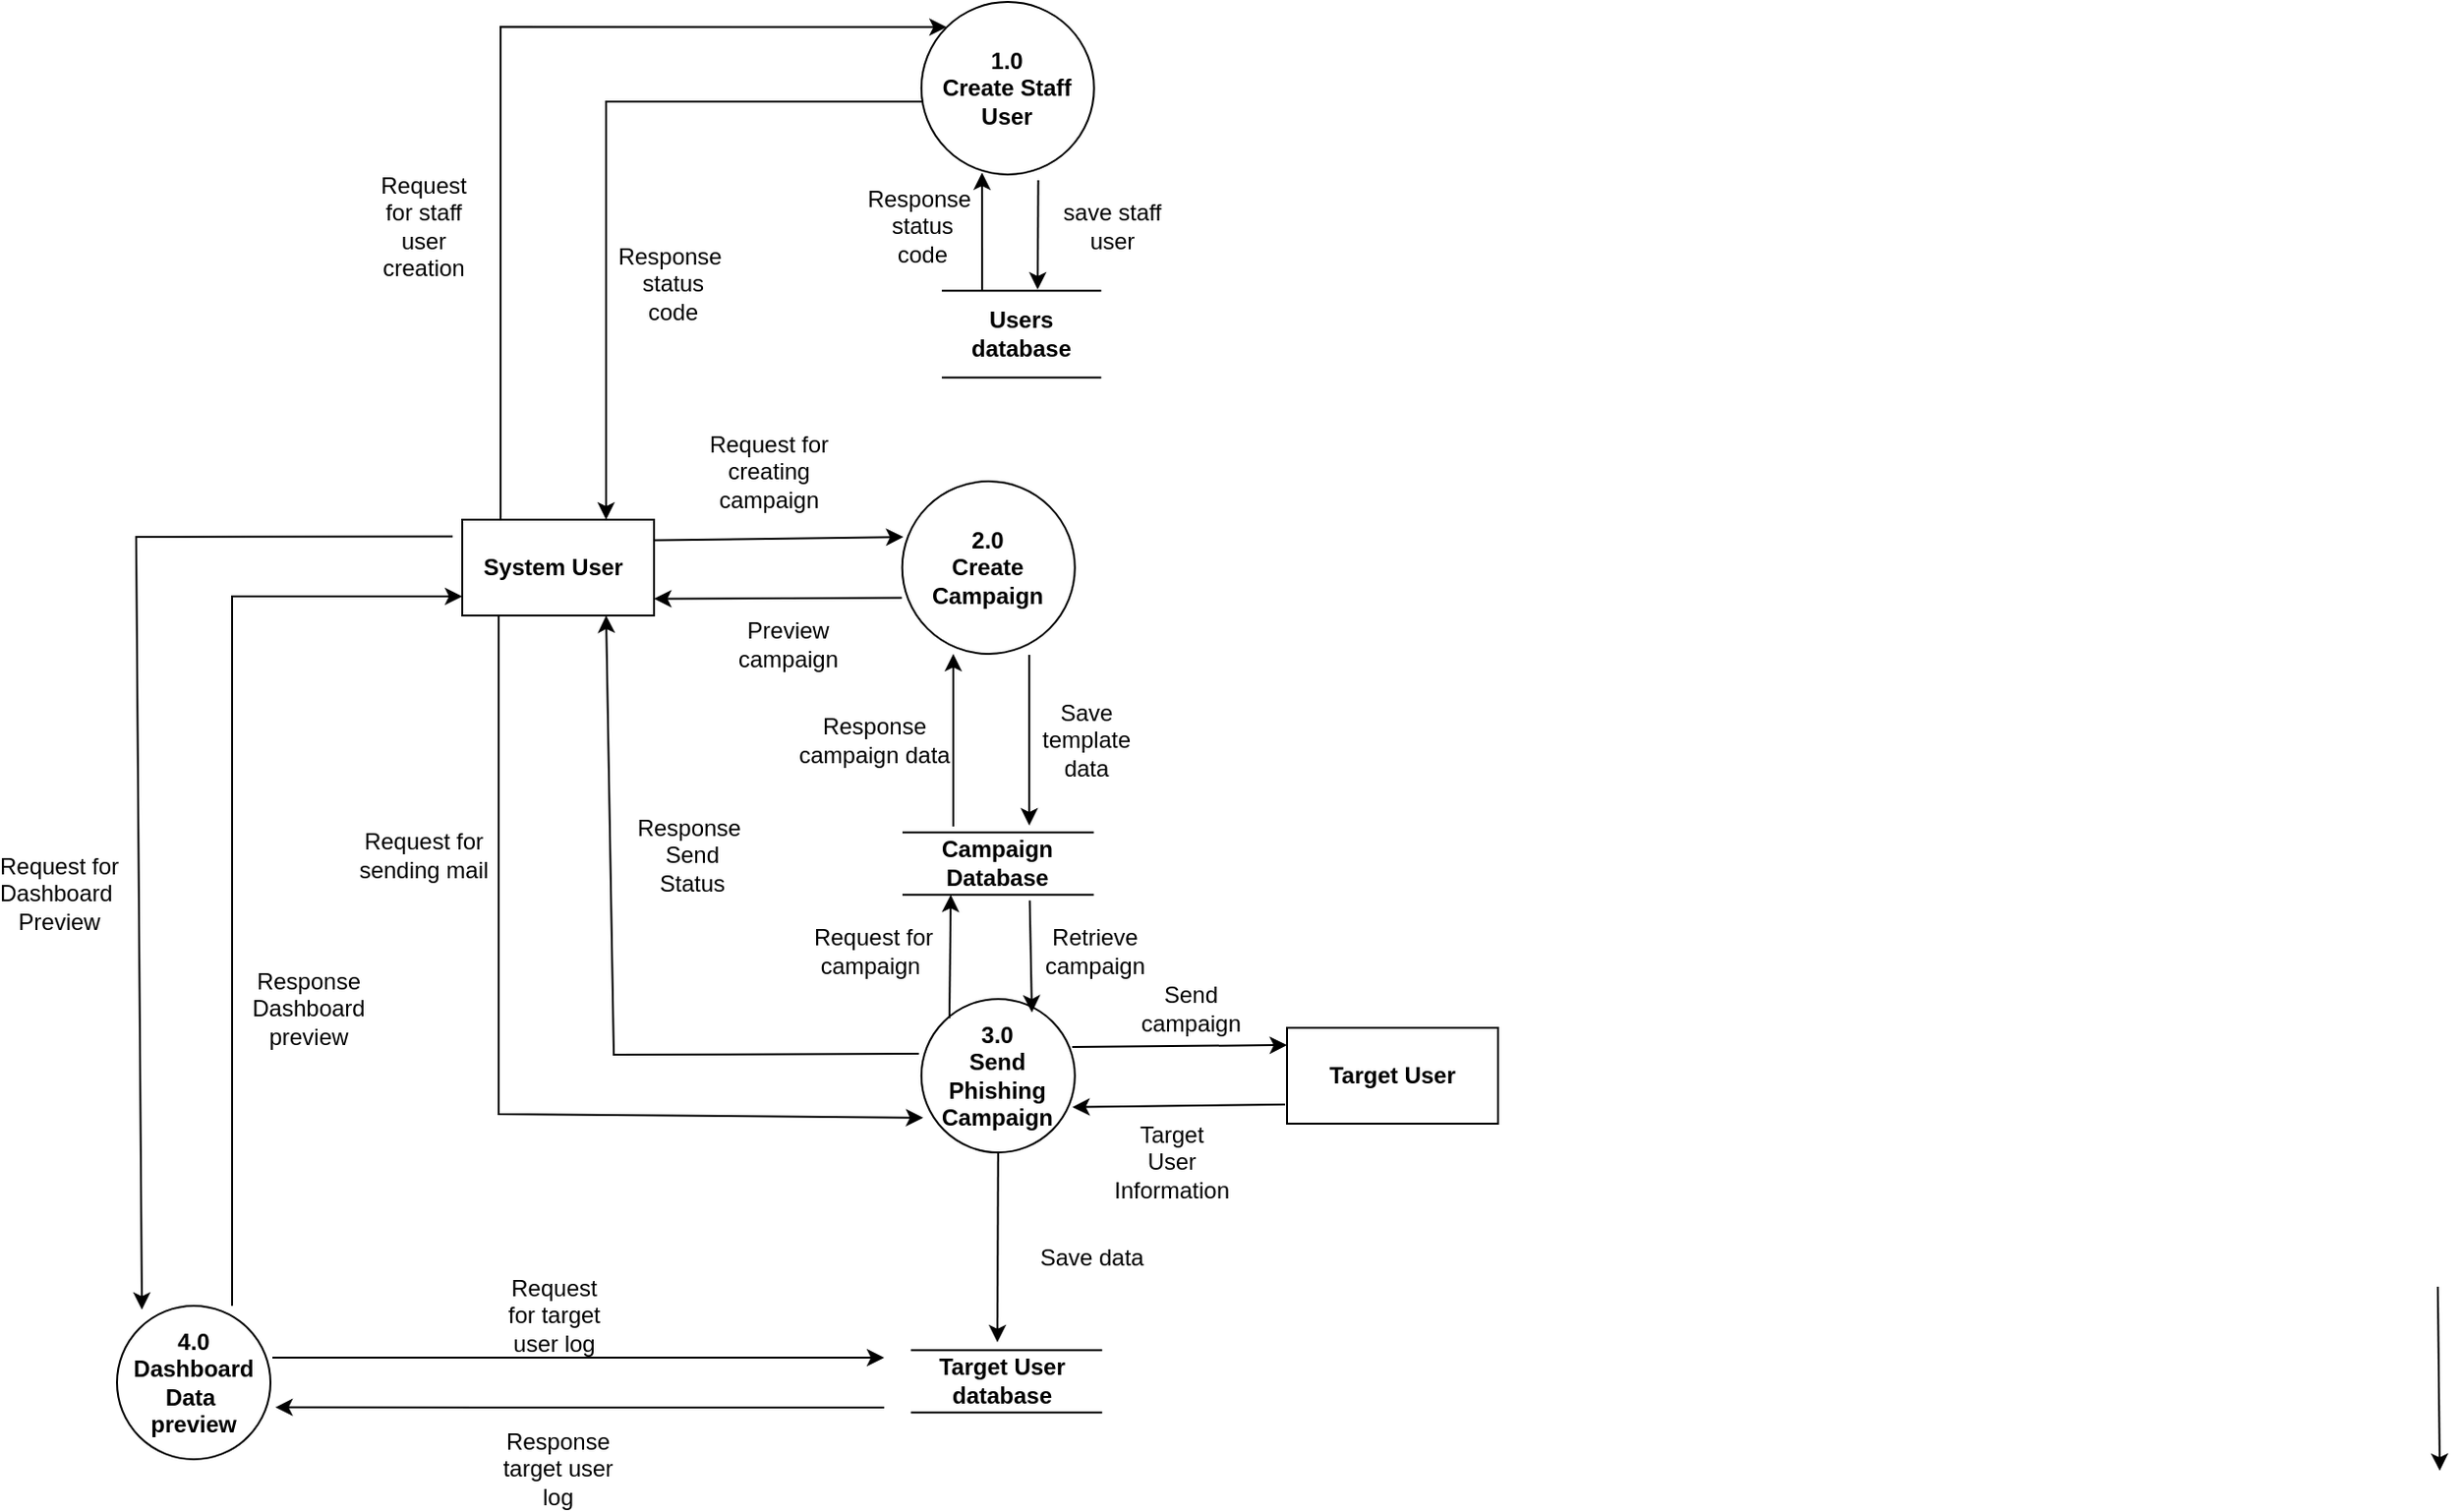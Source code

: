 <mxfile version="15.5.6" type="github">
  <diagram id="hylY_uPxdQpW8fuP7KE9" name="Page-1">
    <mxGraphModel dx="1019" dy="524" grid="1" gridSize="10" guides="1" tooltips="1" connect="1" arrows="1" fold="1" page="1" pageScale="1" pageWidth="850" pageHeight="1100" math="0" shadow="0">
      <root>
        <mxCell id="0" />
        <mxCell id="1" parent="0" />
        <mxCell id="ZZFL385WuHnoUpsG8bzU-66" value="" style="group" vertex="1" connectable="0" parent="1">
          <mxGeometry x="220" y="120" width="1091" height="780" as="geometry" />
        </mxCell>
        <mxCell id="ZZFL385WuHnoUpsG8bzU-1" value="" style="rounded=0;whiteSpace=wrap;html=1;" vertex="1" parent="ZZFL385WuHnoUpsG8bzU-66">
          <mxGeometry x="60" y="270" width="100" height="50" as="geometry" />
        </mxCell>
        <mxCell id="ZZFL385WuHnoUpsG8bzU-2" value="" style="ellipse;whiteSpace=wrap;html=1;aspect=fixed;" vertex="1" parent="ZZFL385WuHnoUpsG8bzU-66">
          <mxGeometry x="289.38" y="250" width="90" height="90" as="geometry" />
        </mxCell>
        <mxCell id="ZZFL385WuHnoUpsG8bzU-5" value="" style="shape=partialRectangle;whiteSpace=wrap;html=1;top=0;bottom=0;fillColor=none;rotation=90;" vertex="1" parent="ZZFL385WuHnoUpsG8bzU-66">
          <mxGeometry x="323.13" y="400" width="32.5" height="98.75" as="geometry" />
        </mxCell>
        <mxCell id="ZZFL385WuHnoUpsG8bzU-6" value="&lt;b&gt;Campaign Database&lt;/b&gt;" style="text;html=1;strokeColor=none;fillColor=none;align=center;verticalAlign=middle;whiteSpace=wrap;rounded=0;" vertex="1" parent="ZZFL385WuHnoUpsG8bzU-66">
          <mxGeometry x="309.38" y="434.38" width="60" height="30" as="geometry" />
        </mxCell>
        <mxCell id="ZZFL385WuHnoUpsG8bzU-7" value="&lt;b&gt;System User&lt;/b&gt;" style="text;html=1;strokeColor=none;fillColor=none;align=center;verticalAlign=middle;whiteSpace=wrap;rounded=0;" vertex="1" parent="ZZFL385WuHnoUpsG8bzU-66">
          <mxGeometry x="55" y="278.75" width="105" height="32.5" as="geometry" />
        </mxCell>
        <mxCell id="ZZFL385WuHnoUpsG8bzU-8" value="&lt;b&gt;2.0&lt;br&gt;&amp;nbsp;Create&amp;nbsp;&lt;br&gt;Campaign&lt;br&gt;&lt;/b&gt;" style="text;html=1;strokeColor=none;fillColor=none;align=center;verticalAlign=middle;whiteSpace=wrap;rounded=0;" vertex="1" parent="ZZFL385WuHnoUpsG8bzU-66">
          <mxGeometry x="299.38" y="275" width="70" height="40" as="geometry" />
        </mxCell>
        <mxCell id="ZZFL385WuHnoUpsG8bzU-16" value="" style="endArrow=classic;html=1;rounded=0;exitX=1;exitY=0;exitDx=0;exitDy=0;" edge="1" parent="ZZFL385WuHnoUpsG8bzU-66">
          <mxGeometry width="50" height="50" relative="1" as="geometry">
            <mxPoint x="160" y="280.75" as="sourcePoint" />
            <mxPoint x="290" y="279" as="targetPoint" />
          </mxGeometry>
        </mxCell>
        <mxCell id="ZZFL385WuHnoUpsG8bzU-17" value="" style="endArrow=classic;html=1;rounded=0;entryX=1;entryY=1;entryDx=0;entryDy=0;exitX=-0.002;exitY=0.675;exitDx=0;exitDy=0;exitPerimeter=0;" edge="1" parent="ZZFL385WuHnoUpsG8bzU-66" source="ZZFL385WuHnoUpsG8bzU-2" target="ZZFL385WuHnoUpsG8bzU-7">
          <mxGeometry width="50" height="50" relative="1" as="geometry">
            <mxPoint x="280" y="311" as="sourcePoint" />
            <mxPoint x="180" y="310" as="targetPoint" />
          </mxGeometry>
        </mxCell>
        <mxCell id="ZZFL385WuHnoUpsG8bzU-18" value="" style="endArrow=classic;html=1;rounded=0;" edge="1" parent="ZZFL385WuHnoUpsG8bzU-66">
          <mxGeometry width="50" height="50" relative="1" as="geometry">
            <mxPoint x="1090" y="670" as="sourcePoint" />
            <mxPoint x="1091" y="766" as="targetPoint" />
          </mxGeometry>
        </mxCell>
        <mxCell id="ZZFL385WuHnoUpsG8bzU-19" value="" style="endArrow=classic;html=1;rounded=0;" edge="1" parent="ZZFL385WuHnoUpsG8bzU-66">
          <mxGeometry width="50" height="50" relative="1" as="geometry">
            <mxPoint x="316" y="430" as="sourcePoint" />
            <mxPoint x="316" y="340" as="targetPoint" />
          </mxGeometry>
        </mxCell>
        <mxCell id="ZZFL385WuHnoUpsG8bzU-20" value="Request for creating campaign" style="text;html=1;strokeColor=none;fillColor=none;align=center;verticalAlign=middle;whiteSpace=wrap;rounded=0;" vertex="1" parent="ZZFL385WuHnoUpsG8bzU-66">
          <mxGeometry x="170" y="230" width="100" height="30" as="geometry" />
        </mxCell>
        <mxCell id="ZZFL385WuHnoUpsG8bzU-21" value="Preview campaign" style="text;html=1;strokeColor=none;fillColor=none;align=center;verticalAlign=middle;whiteSpace=wrap;rounded=0;" vertex="1" parent="ZZFL385WuHnoUpsG8bzU-66">
          <mxGeometry x="200" y="320" width="60" height="30" as="geometry" />
        </mxCell>
        <mxCell id="ZZFL385WuHnoUpsG8bzU-22" value="Save template data" style="text;html=1;strokeColor=none;fillColor=none;align=center;verticalAlign=middle;whiteSpace=wrap;rounded=0;" vertex="1" parent="ZZFL385WuHnoUpsG8bzU-66">
          <mxGeometry x="355" y="370" width="61" height="30" as="geometry" />
        </mxCell>
        <mxCell id="ZZFL385WuHnoUpsG8bzU-23" value="Response campaign data" style="text;html=1;strokeColor=none;fillColor=none;align=center;verticalAlign=middle;whiteSpace=wrap;rounded=0;" vertex="1" parent="ZZFL385WuHnoUpsG8bzU-66">
          <mxGeometry x="230" y="370" width="90" height="30" as="geometry" />
        </mxCell>
        <mxCell id="ZZFL385WuHnoUpsG8bzU-24" value="" style="endArrow=classic;html=1;rounded=0;" edge="1" parent="ZZFL385WuHnoUpsG8bzU-66">
          <mxGeometry width="50" height="50" relative="1" as="geometry">
            <mxPoint x="355.63" y="340.5" as="sourcePoint" />
            <mxPoint x="355.63" y="429.5" as="targetPoint" />
          </mxGeometry>
        </mxCell>
        <mxCell id="ZZFL385WuHnoUpsG8bzU-26" value="&lt;b&gt;3.0&lt;br&gt;Send Phishing Campaign&lt;/b&gt;" style="ellipse;whiteSpace=wrap;html=1;aspect=fixed;" vertex="1" parent="ZZFL385WuHnoUpsG8bzU-66">
          <mxGeometry x="299.38" y="520" width="80" height="80" as="geometry" />
        </mxCell>
        <mxCell id="ZZFL385WuHnoUpsG8bzU-28" value="" style="endArrow=classic;html=1;rounded=0;entryX=1;entryY=0.75;entryDx=0;entryDy=0;" edge="1" parent="ZZFL385WuHnoUpsG8bzU-66" target="ZZFL385WuHnoUpsG8bzU-5">
          <mxGeometry width="50" height="50" relative="1" as="geometry">
            <mxPoint x="314" y="530" as="sourcePoint" />
            <mxPoint x="364" y="534" as="targetPoint" />
          </mxGeometry>
        </mxCell>
        <mxCell id="ZZFL385WuHnoUpsG8bzU-29" value="" style="endArrow=classic;html=1;rounded=0;exitX=1.091;exitY=0.333;exitDx=0;exitDy=0;exitPerimeter=0;" edge="1" parent="ZZFL385WuHnoUpsG8bzU-66" source="ZZFL385WuHnoUpsG8bzU-5">
          <mxGeometry width="50" height="50" relative="1" as="geometry">
            <mxPoint x="360" y="530" as="sourcePoint" />
            <mxPoint x="357" y="527" as="targetPoint" />
          </mxGeometry>
        </mxCell>
        <mxCell id="ZZFL385WuHnoUpsG8bzU-30" value="Retrieve campaign" style="text;html=1;strokeColor=none;fillColor=none;align=center;verticalAlign=middle;whiteSpace=wrap;rounded=0;" vertex="1" parent="ZZFL385WuHnoUpsG8bzU-66">
          <mxGeometry x="360" y="480" width="60" height="30" as="geometry" />
        </mxCell>
        <mxCell id="ZZFL385WuHnoUpsG8bzU-31" value="Request for campaign&amp;nbsp;" style="text;html=1;strokeColor=none;fillColor=none;align=center;verticalAlign=middle;whiteSpace=wrap;rounded=0;" vertex="1" parent="ZZFL385WuHnoUpsG8bzU-66">
          <mxGeometry x="240" y="480" width="69" height="30" as="geometry" />
        </mxCell>
        <mxCell id="ZZFL385WuHnoUpsG8bzU-33" value="&lt;b&gt;Target User&lt;/b&gt;" style="rounded=0;whiteSpace=wrap;html=1;" vertex="1" parent="ZZFL385WuHnoUpsG8bzU-66">
          <mxGeometry x="490" y="535" width="110" height="50" as="geometry" />
        </mxCell>
        <mxCell id="ZZFL385WuHnoUpsG8bzU-34" value="" style="endArrow=classic;html=1;rounded=0;" edge="1" parent="ZZFL385WuHnoUpsG8bzU-66">
          <mxGeometry width="50" height="50" relative="1" as="geometry">
            <mxPoint x="378" y="545" as="sourcePoint" />
            <mxPoint x="490" y="544" as="targetPoint" />
          </mxGeometry>
        </mxCell>
        <mxCell id="ZZFL385WuHnoUpsG8bzU-35" value="" style="endArrow=classic;html=1;rounded=0;entryX=0.984;entryY=0.704;entryDx=0;entryDy=0;entryPerimeter=0;" edge="1" parent="ZZFL385WuHnoUpsG8bzU-66" target="ZZFL385WuHnoUpsG8bzU-26">
          <mxGeometry width="50" height="50" relative="1" as="geometry">
            <mxPoint x="489" y="575" as="sourcePoint" />
            <mxPoint x="480" y="590" as="targetPoint" />
          </mxGeometry>
        </mxCell>
        <mxCell id="ZZFL385WuHnoUpsG8bzU-37" value="Target User Information" style="text;html=1;strokeColor=none;fillColor=none;align=center;verticalAlign=middle;whiteSpace=wrap;rounded=0;" vertex="1" parent="ZZFL385WuHnoUpsG8bzU-66">
          <mxGeometry x="400" y="590" width="60" height="30" as="geometry" />
        </mxCell>
        <mxCell id="ZZFL385WuHnoUpsG8bzU-38" value="Send campaign" style="text;html=1;strokeColor=none;fillColor=none;align=center;verticalAlign=middle;whiteSpace=wrap;rounded=0;" vertex="1" parent="ZZFL385WuHnoUpsG8bzU-66">
          <mxGeometry x="410" y="510" width="60" height="30" as="geometry" />
        </mxCell>
        <mxCell id="ZZFL385WuHnoUpsG8bzU-39" value="" style="endArrow=classic;html=1;rounded=0;entryX=0.75;entryY=1;entryDx=0;entryDy=0;exitX=-0.016;exitY=0.357;exitDx=0;exitDy=0;exitPerimeter=0;" edge="1" parent="ZZFL385WuHnoUpsG8bzU-66" source="ZZFL385WuHnoUpsG8bzU-26" target="ZZFL385WuHnoUpsG8bzU-1">
          <mxGeometry width="50" height="50" relative="1" as="geometry">
            <mxPoint x="210" y="580" as="sourcePoint" />
            <mxPoint x="210" y="450" as="targetPoint" />
            <Array as="points">
              <mxPoint x="139" y="549" />
            </Array>
          </mxGeometry>
        </mxCell>
        <mxCell id="ZZFL385WuHnoUpsG8bzU-40" value="" style="endArrow=classic;html=1;rounded=0;entryX=0.012;entryY=0.774;entryDx=0;entryDy=0;entryPerimeter=0;" edge="1" parent="ZZFL385WuHnoUpsG8bzU-66" target="ZZFL385WuHnoUpsG8bzU-26">
          <mxGeometry width="50" height="50" relative="1" as="geometry">
            <mxPoint x="79" y="320" as="sourcePoint" />
            <mxPoint x="580" y="480" as="targetPoint" />
            <Array as="points">
              <mxPoint x="79" y="580" />
            </Array>
          </mxGeometry>
        </mxCell>
        <mxCell id="ZZFL385WuHnoUpsG8bzU-41" value="Request for sending mail" style="text;html=1;strokeColor=none;fillColor=none;align=center;verticalAlign=middle;whiteSpace=wrap;rounded=0;" vertex="1" parent="ZZFL385WuHnoUpsG8bzU-66">
          <mxGeometry y="430" width="80" height="30" as="geometry" />
        </mxCell>
        <mxCell id="ZZFL385WuHnoUpsG8bzU-42" value="Response&amp;nbsp;&lt;br&gt;Send Status" style="text;html=1;strokeColor=none;fillColor=none;align=center;verticalAlign=middle;whiteSpace=wrap;rounded=0;" vertex="1" parent="ZZFL385WuHnoUpsG8bzU-66">
          <mxGeometry x="150" y="430" width="60" height="30" as="geometry" />
        </mxCell>
        <mxCell id="ZZFL385WuHnoUpsG8bzU-43" value="" style="shape=partialRectangle;whiteSpace=wrap;html=1;top=0;bottom=0;fillColor=none;rotation=90;" vertex="1" parent="ZZFL385WuHnoUpsG8bzU-66">
          <mxGeometry x="327.5" y="670" width="32.5" height="98.75" as="geometry" />
        </mxCell>
        <mxCell id="ZZFL385WuHnoUpsG8bzU-45" value="&lt;span&gt;&lt;b&gt;Target User database&lt;/b&gt;&lt;/span&gt;" style="text;html=1;strokeColor=none;fillColor=none;align=center;verticalAlign=middle;whiteSpace=wrap;rounded=0;" vertex="1" parent="ZZFL385WuHnoUpsG8bzU-66">
          <mxGeometry x="298" y="704.38" width="87" height="30" as="geometry" />
        </mxCell>
        <mxCell id="ZZFL385WuHnoUpsG8bzU-46" value="" style="endArrow=classic;html=1;rounded=0;exitX=0.5;exitY=1;exitDx=0;exitDy=0;" edge="1" parent="ZZFL385WuHnoUpsG8bzU-66" source="ZZFL385WuHnoUpsG8bzU-26">
          <mxGeometry width="50" height="50" relative="1" as="geometry">
            <mxPoint x="360" y="660" as="sourcePoint" />
            <mxPoint x="339" y="699" as="targetPoint" />
          </mxGeometry>
        </mxCell>
        <mxCell id="ZZFL385WuHnoUpsG8bzU-49" value="Save data&amp;nbsp;" style="text;html=1;strokeColor=none;fillColor=none;align=center;verticalAlign=middle;whiteSpace=wrap;rounded=0;" vertex="1" parent="ZZFL385WuHnoUpsG8bzU-66">
          <mxGeometry x="360" y="640" width="60" height="30" as="geometry" />
        </mxCell>
        <mxCell id="ZZFL385WuHnoUpsG8bzU-51" value="&lt;b&gt;1.0&lt;br&gt;Create Staff User&lt;/b&gt;" style="ellipse;whiteSpace=wrap;html=1;aspect=fixed;" vertex="1" parent="ZZFL385WuHnoUpsG8bzU-66">
          <mxGeometry x="299.38" width="90" height="90" as="geometry" />
        </mxCell>
        <mxCell id="ZZFL385WuHnoUpsG8bzU-52" value="" style="shape=partialRectangle;whiteSpace=wrap;html=1;top=0;bottom=0;fillColor=none;rotation=90;" vertex="1" parent="ZZFL385WuHnoUpsG8bzU-66">
          <mxGeometry x="328.95" y="132.22" width="45.31" height="82.11" as="geometry" />
        </mxCell>
        <mxCell id="ZZFL385WuHnoUpsG8bzU-53" value="&lt;b&gt;Users database&lt;/b&gt;" style="text;html=1;strokeColor=none;fillColor=none;align=center;verticalAlign=middle;whiteSpace=wrap;rounded=0;" vertex="1" parent="ZZFL385WuHnoUpsG8bzU-66">
          <mxGeometry x="320" y="158.27" width="63.13" height="30" as="geometry" />
        </mxCell>
        <mxCell id="ZZFL385WuHnoUpsG8bzU-55" value="" style="endArrow=classic;html=1;rounded=0;entryX=0;entryY=0;entryDx=0;entryDy=0;" edge="1" parent="ZZFL385WuHnoUpsG8bzU-66" target="ZZFL385WuHnoUpsG8bzU-51">
          <mxGeometry width="50" height="50" relative="1" as="geometry">
            <mxPoint x="80" y="270" as="sourcePoint" />
            <mxPoint x="303" y="60" as="targetPoint" />
            <Array as="points">
              <mxPoint x="80" y="13" />
            </Array>
          </mxGeometry>
        </mxCell>
        <mxCell id="ZZFL385WuHnoUpsG8bzU-57" value="" style="endArrow=classic;html=1;rounded=0;entryX=0.75;entryY=0;entryDx=0;entryDy=0;" edge="1" parent="ZZFL385WuHnoUpsG8bzU-66" target="ZZFL385WuHnoUpsG8bzU-1">
          <mxGeometry width="50" height="50" relative="1" as="geometry">
            <mxPoint x="300" y="52" as="sourcePoint" />
            <mxPoint x="250" y="50" as="targetPoint" />
            <Array as="points">
              <mxPoint x="135" y="52" />
            </Array>
          </mxGeometry>
        </mxCell>
        <mxCell id="ZZFL385WuHnoUpsG8bzU-59" value="" style="endArrow=classic;html=1;rounded=0;exitX=0.677;exitY=1.033;exitDx=0;exitDy=0;exitPerimeter=0;" edge="1" parent="ZZFL385WuHnoUpsG8bzU-66" source="ZZFL385WuHnoUpsG8bzU-51">
          <mxGeometry width="50" height="50" relative="1" as="geometry">
            <mxPoint x="450" y="100" as="sourcePoint" />
            <mxPoint x="360" y="150" as="targetPoint" />
          </mxGeometry>
        </mxCell>
        <mxCell id="ZZFL385WuHnoUpsG8bzU-60" value="" style="endArrow=classic;html=1;rounded=0;exitX=0;exitY=0.75;exitDx=0;exitDy=0;" edge="1" parent="ZZFL385WuHnoUpsG8bzU-66" source="ZZFL385WuHnoUpsG8bzU-52">
          <mxGeometry width="50" height="50" relative="1" as="geometry">
            <mxPoint x="370.31" y="102.97" as="sourcePoint" />
            <mxPoint x="331" y="89" as="targetPoint" />
          </mxGeometry>
        </mxCell>
        <mxCell id="ZZFL385WuHnoUpsG8bzU-61" value="save staff user" style="text;html=1;strokeColor=none;fillColor=none;align=center;verticalAlign=middle;whiteSpace=wrap;rounded=0;" vertex="1" parent="ZZFL385WuHnoUpsG8bzU-66">
          <mxGeometry x="369" y="102" width="60" height="30" as="geometry" />
        </mxCell>
        <mxCell id="ZZFL385WuHnoUpsG8bzU-62" value="Response&amp;nbsp;&lt;br&gt;status code" style="text;html=1;strokeColor=none;fillColor=none;align=center;verticalAlign=middle;whiteSpace=wrap;rounded=0;" vertex="1" parent="ZZFL385WuHnoUpsG8bzU-66">
          <mxGeometry x="270" y="102" width="60" height="30" as="geometry" />
        </mxCell>
        <mxCell id="ZZFL385WuHnoUpsG8bzU-63" value="&lt;span&gt;Response&amp;nbsp;&lt;/span&gt;&lt;br&gt;&lt;span&gt;status code&lt;/span&gt;" style="text;html=1;strokeColor=none;fillColor=none;align=center;verticalAlign=middle;whiteSpace=wrap;rounded=0;" vertex="1" parent="ZZFL385WuHnoUpsG8bzU-66">
          <mxGeometry x="140" y="132" width="60" height="30" as="geometry" />
        </mxCell>
        <mxCell id="ZZFL385WuHnoUpsG8bzU-64" value="Request for staff user creation" style="text;html=1;strokeColor=none;fillColor=none;align=center;verticalAlign=middle;whiteSpace=wrap;rounded=0;" vertex="1" parent="ZZFL385WuHnoUpsG8bzU-66">
          <mxGeometry x="10" y="102" width="60" height="30" as="geometry" />
        </mxCell>
        <mxCell id="ZZFL385WuHnoUpsG8bzU-73" value="" style="endArrow=classic;html=1;rounded=0;" edge="1" parent="ZZFL385WuHnoUpsG8bzU-66">
          <mxGeometry width="50" height="50" relative="1" as="geometry">
            <mxPoint x="-39" y="707" as="sourcePoint" />
            <mxPoint x="280" y="707" as="targetPoint" />
          </mxGeometry>
        </mxCell>
        <mxCell id="ZZFL385WuHnoUpsG8bzU-75" value="Request for target user log" style="text;html=1;strokeColor=none;fillColor=none;align=center;verticalAlign=middle;whiteSpace=wrap;rounded=0;" vertex="1" parent="ZZFL385WuHnoUpsG8bzU-66">
          <mxGeometry x="78" y="670" width="60" height="30" as="geometry" />
        </mxCell>
        <mxCell id="ZZFL385WuHnoUpsG8bzU-76" value="Response target user log" style="text;html=1;strokeColor=none;fillColor=none;align=center;verticalAlign=middle;whiteSpace=wrap;rounded=0;" vertex="1" parent="ZZFL385WuHnoUpsG8bzU-66">
          <mxGeometry x="80" y="750" width="60" height="30" as="geometry" />
        </mxCell>
        <mxCell id="ZZFL385WuHnoUpsG8bzU-68" value="&lt;b&gt;4.0&lt;br&gt;Dashboard Data&amp;nbsp;&lt;br&gt;preview&lt;/b&gt;" style="ellipse;whiteSpace=wrap;html=1;aspect=fixed;" vertex="1" parent="1">
          <mxGeometry x="100" y="800" width="80" height="80" as="geometry" />
        </mxCell>
        <mxCell id="ZZFL385WuHnoUpsG8bzU-69" value="" style="endArrow=classic;html=1;rounded=0;" edge="1" parent="1">
          <mxGeometry width="50" height="50" relative="1" as="geometry">
            <mxPoint x="160" y="800" as="sourcePoint" />
            <mxPoint x="280" y="430" as="targetPoint" />
            <Array as="points">
              <mxPoint x="160" y="430" />
            </Array>
          </mxGeometry>
        </mxCell>
        <mxCell id="ZZFL385WuHnoUpsG8bzU-70" value="" style="endArrow=classic;html=1;rounded=0;exitX=0;exitY=0;exitDx=0;exitDy=0;" edge="1" parent="1" source="ZZFL385WuHnoUpsG8bzU-7">
          <mxGeometry width="50" height="50" relative="1" as="geometry">
            <mxPoint x="128" y="390" as="sourcePoint" />
            <mxPoint x="113" y="802" as="targetPoint" />
            <Array as="points">
              <mxPoint x="110" y="399" />
            </Array>
          </mxGeometry>
        </mxCell>
        <mxCell id="ZZFL385WuHnoUpsG8bzU-71" value="Request for Dashboard&amp;nbsp;&lt;br&gt;Preview" style="text;html=1;strokeColor=none;fillColor=none;align=center;verticalAlign=middle;whiteSpace=wrap;rounded=0;" vertex="1" parent="1">
          <mxGeometry x="40" y="570" width="60" height="30" as="geometry" />
        </mxCell>
        <mxCell id="ZZFL385WuHnoUpsG8bzU-72" value="Response Dashboard preview" style="text;html=1;strokeColor=none;fillColor=none;align=center;verticalAlign=middle;whiteSpace=wrap;rounded=0;" vertex="1" parent="1">
          <mxGeometry x="170" y="630" width="60" height="30" as="geometry" />
        </mxCell>
        <mxCell id="ZZFL385WuHnoUpsG8bzU-74" value="" style="endArrow=classic;html=1;rounded=0;entryX=1.032;entryY=0.649;entryDx=0;entryDy=0;entryPerimeter=0;" edge="1" parent="1">
          <mxGeometry width="50" height="50" relative="1" as="geometry">
            <mxPoint x="500" y="853" as="sourcePoint" />
            <mxPoint x="182.56" y="852.92" as="targetPoint" />
          </mxGeometry>
        </mxCell>
      </root>
    </mxGraphModel>
  </diagram>
</mxfile>
